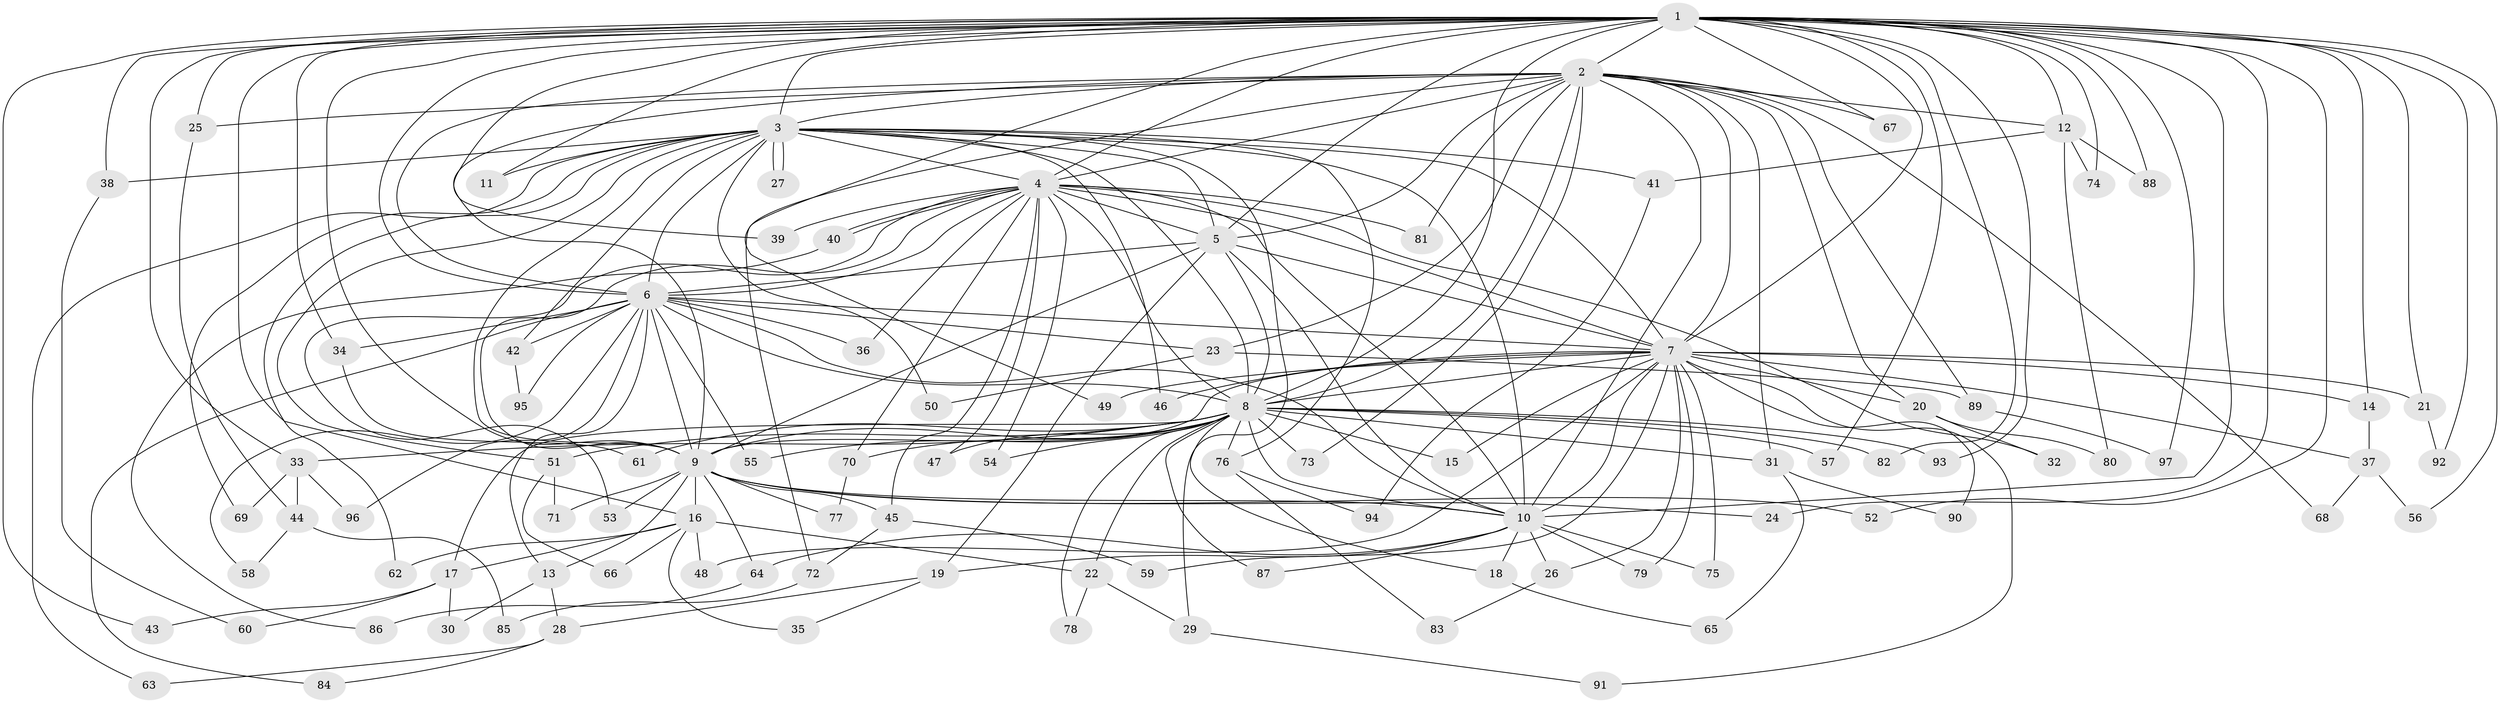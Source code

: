 // coarse degree distribution, {34: 0.020833333333333332, 1: 0.20833333333333334, 2: 0.5416666666666666, 3: 0.10416666666666667, 14: 0.020833333333333332, 15: 0.020833333333333332, 7: 0.020833333333333332, 4: 0.041666666666666664, 9: 0.020833333333333332}
// Generated by graph-tools (version 1.1) at 2025/47/03/04/25 21:47:03]
// undirected, 97 vertices, 219 edges
graph export_dot {
graph [start="1"]
  node [color=gray90,style=filled];
  1;
  2;
  3;
  4;
  5;
  6;
  7;
  8;
  9;
  10;
  11;
  12;
  13;
  14;
  15;
  16;
  17;
  18;
  19;
  20;
  21;
  22;
  23;
  24;
  25;
  26;
  27;
  28;
  29;
  30;
  31;
  32;
  33;
  34;
  35;
  36;
  37;
  38;
  39;
  40;
  41;
  42;
  43;
  44;
  45;
  46;
  47;
  48;
  49;
  50;
  51;
  52;
  53;
  54;
  55;
  56;
  57;
  58;
  59;
  60;
  61;
  62;
  63;
  64;
  65;
  66;
  67;
  68;
  69;
  70;
  71;
  72;
  73;
  74;
  75;
  76;
  77;
  78;
  79;
  80;
  81;
  82;
  83;
  84;
  85;
  86;
  87;
  88;
  89;
  90;
  91;
  92;
  93;
  94;
  95;
  96;
  97;
  1 -- 2;
  1 -- 3;
  1 -- 4;
  1 -- 5;
  1 -- 6;
  1 -- 7;
  1 -- 8;
  1 -- 9;
  1 -- 10;
  1 -- 11;
  1 -- 12;
  1 -- 14;
  1 -- 16;
  1 -- 21;
  1 -- 24;
  1 -- 25;
  1 -- 33;
  1 -- 34;
  1 -- 38;
  1 -- 39;
  1 -- 43;
  1 -- 49;
  1 -- 52;
  1 -- 56;
  1 -- 57;
  1 -- 67;
  1 -- 74;
  1 -- 82;
  1 -- 88;
  1 -- 92;
  1 -- 93;
  1 -- 97;
  2 -- 3;
  2 -- 4;
  2 -- 5;
  2 -- 6;
  2 -- 7;
  2 -- 8;
  2 -- 9;
  2 -- 10;
  2 -- 12;
  2 -- 20;
  2 -- 23;
  2 -- 25;
  2 -- 31;
  2 -- 67;
  2 -- 68;
  2 -- 72;
  2 -- 73;
  2 -- 81;
  2 -- 89;
  3 -- 4;
  3 -- 5;
  3 -- 6;
  3 -- 7;
  3 -- 8;
  3 -- 9;
  3 -- 10;
  3 -- 11;
  3 -- 27;
  3 -- 27;
  3 -- 29;
  3 -- 38;
  3 -- 41;
  3 -- 42;
  3 -- 46;
  3 -- 50;
  3 -- 51;
  3 -- 62;
  3 -- 63;
  3 -- 69;
  3 -- 76;
  4 -- 5;
  4 -- 6;
  4 -- 7;
  4 -- 8;
  4 -- 9;
  4 -- 10;
  4 -- 32;
  4 -- 36;
  4 -- 39;
  4 -- 40;
  4 -- 40;
  4 -- 45;
  4 -- 47;
  4 -- 53;
  4 -- 54;
  4 -- 70;
  4 -- 81;
  5 -- 6;
  5 -- 7;
  5 -- 8;
  5 -- 9;
  5 -- 10;
  5 -- 19;
  6 -- 7;
  6 -- 8;
  6 -- 9;
  6 -- 10;
  6 -- 13;
  6 -- 23;
  6 -- 34;
  6 -- 36;
  6 -- 42;
  6 -- 55;
  6 -- 58;
  6 -- 84;
  6 -- 95;
  6 -- 96;
  7 -- 8;
  7 -- 9;
  7 -- 10;
  7 -- 14;
  7 -- 15;
  7 -- 20;
  7 -- 21;
  7 -- 26;
  7 -- 37;
  7 -- 46;
  7 -- 48;
  7 -- 49;
  7 -- 59;
  7 -- 75;
  7 -- 79;
  7 -- 90;
  7 -- 91;
  8 -- 9;
  8 -- 10;
  8 -- 15;
  8 -- 17;
  8 -- 18;
  8 -- 22;
  8 -- 31;
  8 -- 33;
  8 -- 47;
  8 -- 51;
  8 -- 54;
  8 -- 55;
  8 -- 57;
  8 -- 61;
  8 -- 70;
  8 -- 73;
  8 -- 76;
  8 -- 78;
  8 -- 82;
  8 -- 87;
  8 -- 93;
  9 -- 10;
  9 -- 13;
  9 -- 16;
  9 -- 24;
  9 -- 45;
  9 -- 52;
  9 -- 53;
  9 -- 64;
  9 -- 71;
  9 -- 77;
  10 -- 18;
  10 -- 19;
  10 -- 26;
  10 -- 64;
  10 -- 75;
  10 -- 79;
  10 -- 87;
  12 -- 41;
  12 -- 74;
  12 -- 80;
  12 -- 88;
  13 -- 28;
  13 -- 30;
  14 -- 37;
  16 -- 17;
  16 -- 22;
  16 -- 35;
  16 -- 48;
  16 -- 62;
  16 -- 66;
  17 -- 30;
  17 -- 43;
  17 -- 60;
  18 -- 65;
  19 -- 28;
  19 -- 35;
  20 -- 32;
  20 -- 80;
  21 -- 92;
  22 -- 29;
  22 -- 78;
  23 -- 50;
  23 -- 89;
  25 -- 44;
  26 -- 83;
  28 -- 63;
  28 -- 84;
  29 -- 91;
  31 -- 65;
  31 -- 90;
  33 -- 44;
  33 -- 69;
  33 -- 96;
  34 -- 61;
  37 -- 56;
  37 -- 68;
  38 -- 60;
  40 -- 86;
  41 -- 94;
  42 -- 95;
  44 -- 58;
  44 -- 85;
  45 -- 59;
  45 -- 72;
  51 -- 66;
  51 -- 71;
  64 -- 86;
  70 -- 77;
  72 -- 85;
  76 -- 83;
  76 -- 94;
  89 -- 97;
}
